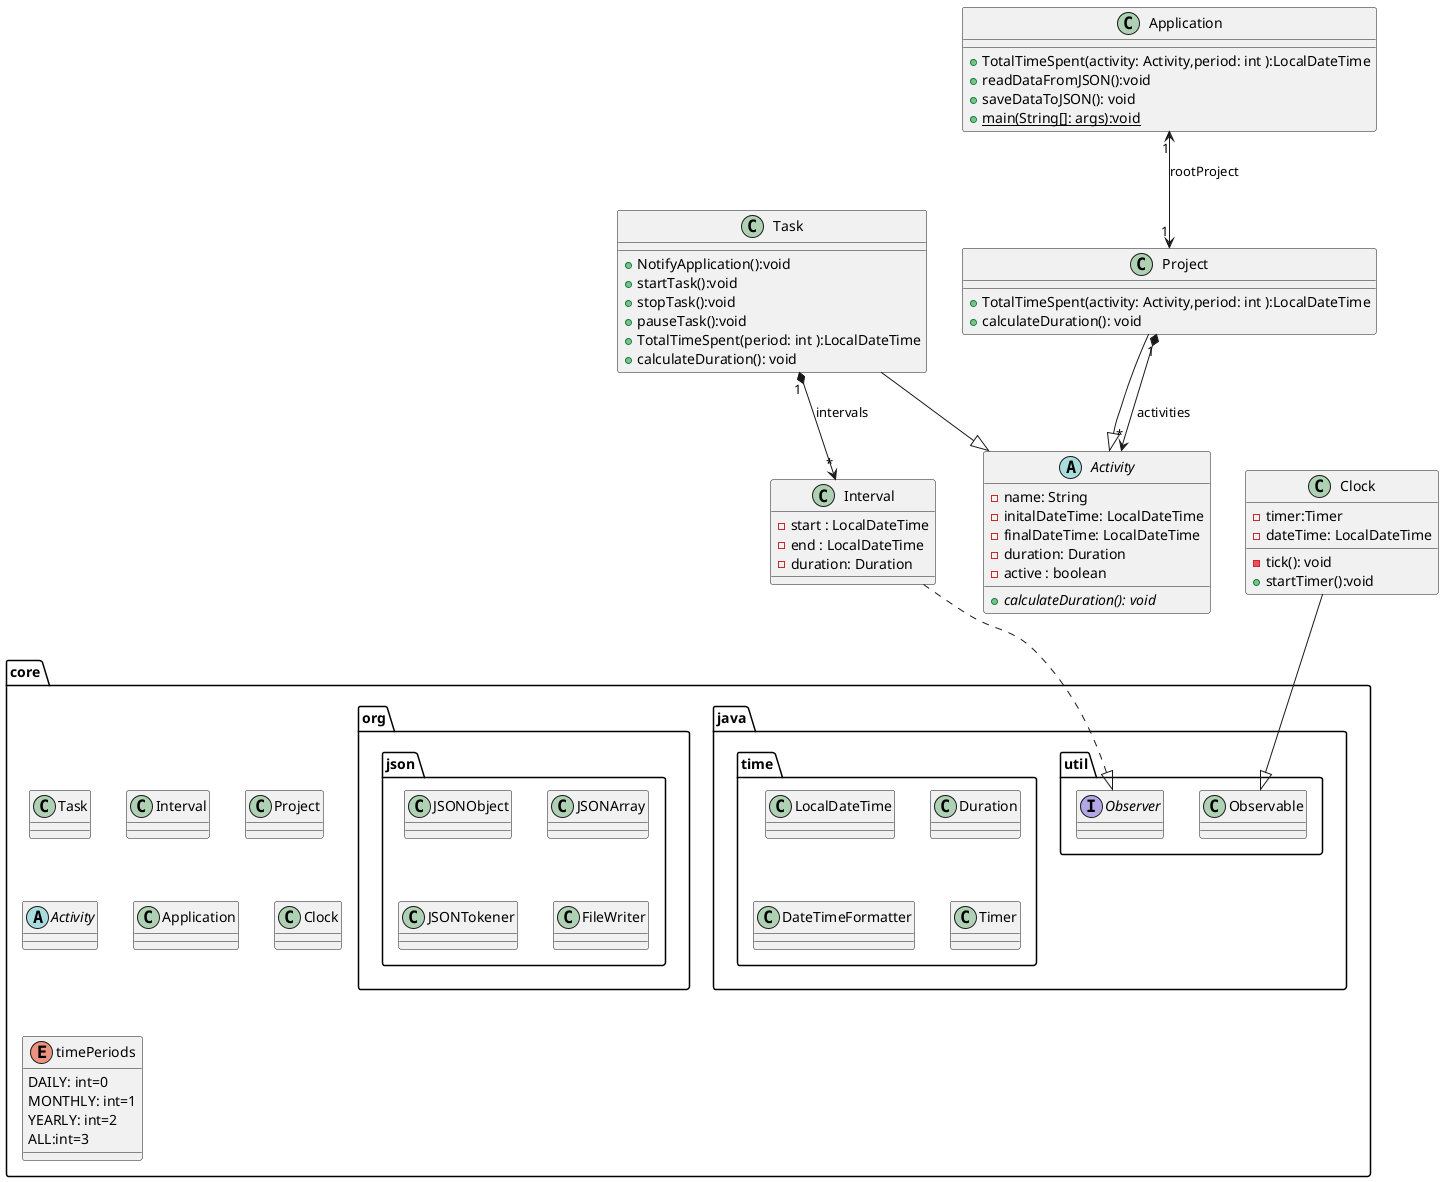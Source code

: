 @startuml
package core{
    class Task
    class Interval
    class Project
    abstract class Activity
    class Application
    ' interface UserInterface
    class Clock

    package java.util{
        class Observable
        interface Observer
        }
    package java.time{
           class LocalDateTime
           class Duration
           class DateTimeFormatter
           class Timer
        }
    package org.json{
        class JSONObject
        class JSONArray
        class JSONTokener
        class FileWriter
    }
    enum timePeriods{
        DAILY: int=0
        MONTHLY: int=1
        YEARLY: int=2
        ALL:int=3
    }
}


abstract Activity{
    - name: String
    - initalDateTime: LocalDateTime
    - finalDateTime: LocalDateTime
    - duration: Duration
    - active : boolean
    + {abstract}calculateDuration(): void
}
class Application{
    + TotalTimeSpent(activity: Activity,period: int ):LocalDateTime
    + readDataFromJSON():void
    + saveDataToJSON(): void
    + {static}main(String[]: args):void
}
class Project{
    + TotalTimeSpent(activity: Activity,period: int ):LocalDateTime
    + calculateDuration(): void
}
class Task{
    + NotifyApplication():void
    + startTask():void
    + stopTask():void
    + pauseTask():void
    + TotalTimeSpent(period: int ):LocalDateTime
    + calculateDuration(): void
}
class Interval{
    - start : LocalDateTime
    - end : LocalDateTime
    - duration: Duration
}
class Clock{
    - timer:Timer
    - dateTime: LocalDateTime
    - tick(): void
    +startTimer():void
}
Application "1"<--> "1"Project: "rootProject"
Project --|> Activity
Project "1"*-->"*"Activity: "activities "
Task --|> Activity
Task "1"*-->"*"Interval:"intervals"
Clock --|> Observable
Interval ..|> Observer




@enduml